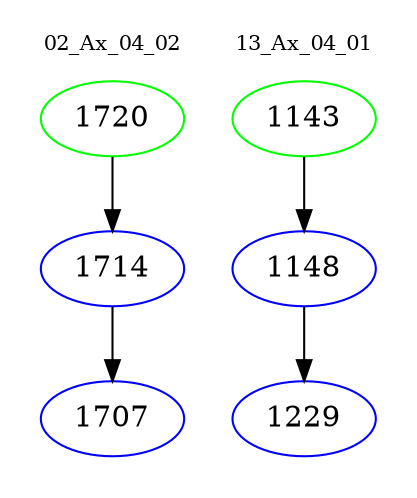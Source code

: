 digraph{
subgraph cluster_0 {
color = white
label = "02_Ax_04_02";
fontsize=10;
T0_1720 [label="1720", color="green"]
T0_1720 -> T0_1714 [color="black"]
T0_1714 [label="1714", color="blue"]
T0_1714 -> T0_1707 [color="black"]
T0_1707 [label="1707", color="blue"]
}
subgraph cluster_1 {
color = white
label = "13_Ax_04_01";
fontsize=10;
T1_1143 [label="1143", color="green"]
T1_1143 -> T1_1148 [color="black"]
T1_1148 [label="1148", color="blue"]
T1_1148 -> T1_1229 [color="black"]
T1_1229 [label="1229", color="blue"]
}
}
